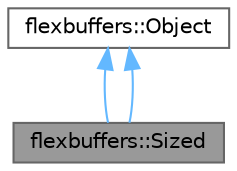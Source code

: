 digraph "flexbuffers::Sized"
{
 // LATEX_PDF_SIZE
  bgcolor="transparent";
  edge [fontname=Helvetica,fontsize=10,labelfontname=Helvetica,labelfontsize=10];
  node [fontname=Helvetica,fontsize=10,shape=box,height=0.2,width=0.4];
  Node1 [id="Node000001",label="flexbuffers::Sized",height=0.2,width=0.4,color="gray40", fillcolor="grey60", style="filled", fontcolor="black",tooltip=" "];
  Node2 -> Node1 [id="edge1_Node000001_Node000002",dir="back",color="steelblue1",style="solid",tooltip=" "];
  Node2 [id="Node000002",label="flexbuffers::Object",height=0.2,width=0.4,color="gray40", fillcolor="white", style="filled",URL="$classflexbuffers_1_1_object.html",tooltip=" "];
  Node2 -> Node1 [id="edge2_Node000001_Node000002",dir="back",color="steelblue1",style="solid",tooltip=" "];
}
